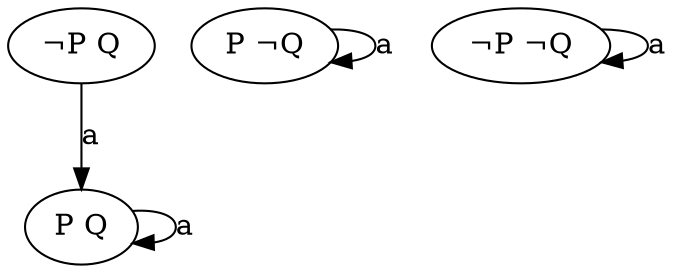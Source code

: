 // Figure 1 from Gelfond and Lifschitz, 1998, Action languages
digraph {
    "P Q";
    "P ¬Q";
    "¬P Q";
    "¬P ¬Q";

    "¬P Q" -> "P Q" [label = "a"];
    "P Q" -> "P Q" [label = "a"];

    "P ¬Q" -> "P ¬Q" [label = "a"];

    "¬P ¬Q" -> "¬P ¬Q" [label = "a"];
}
